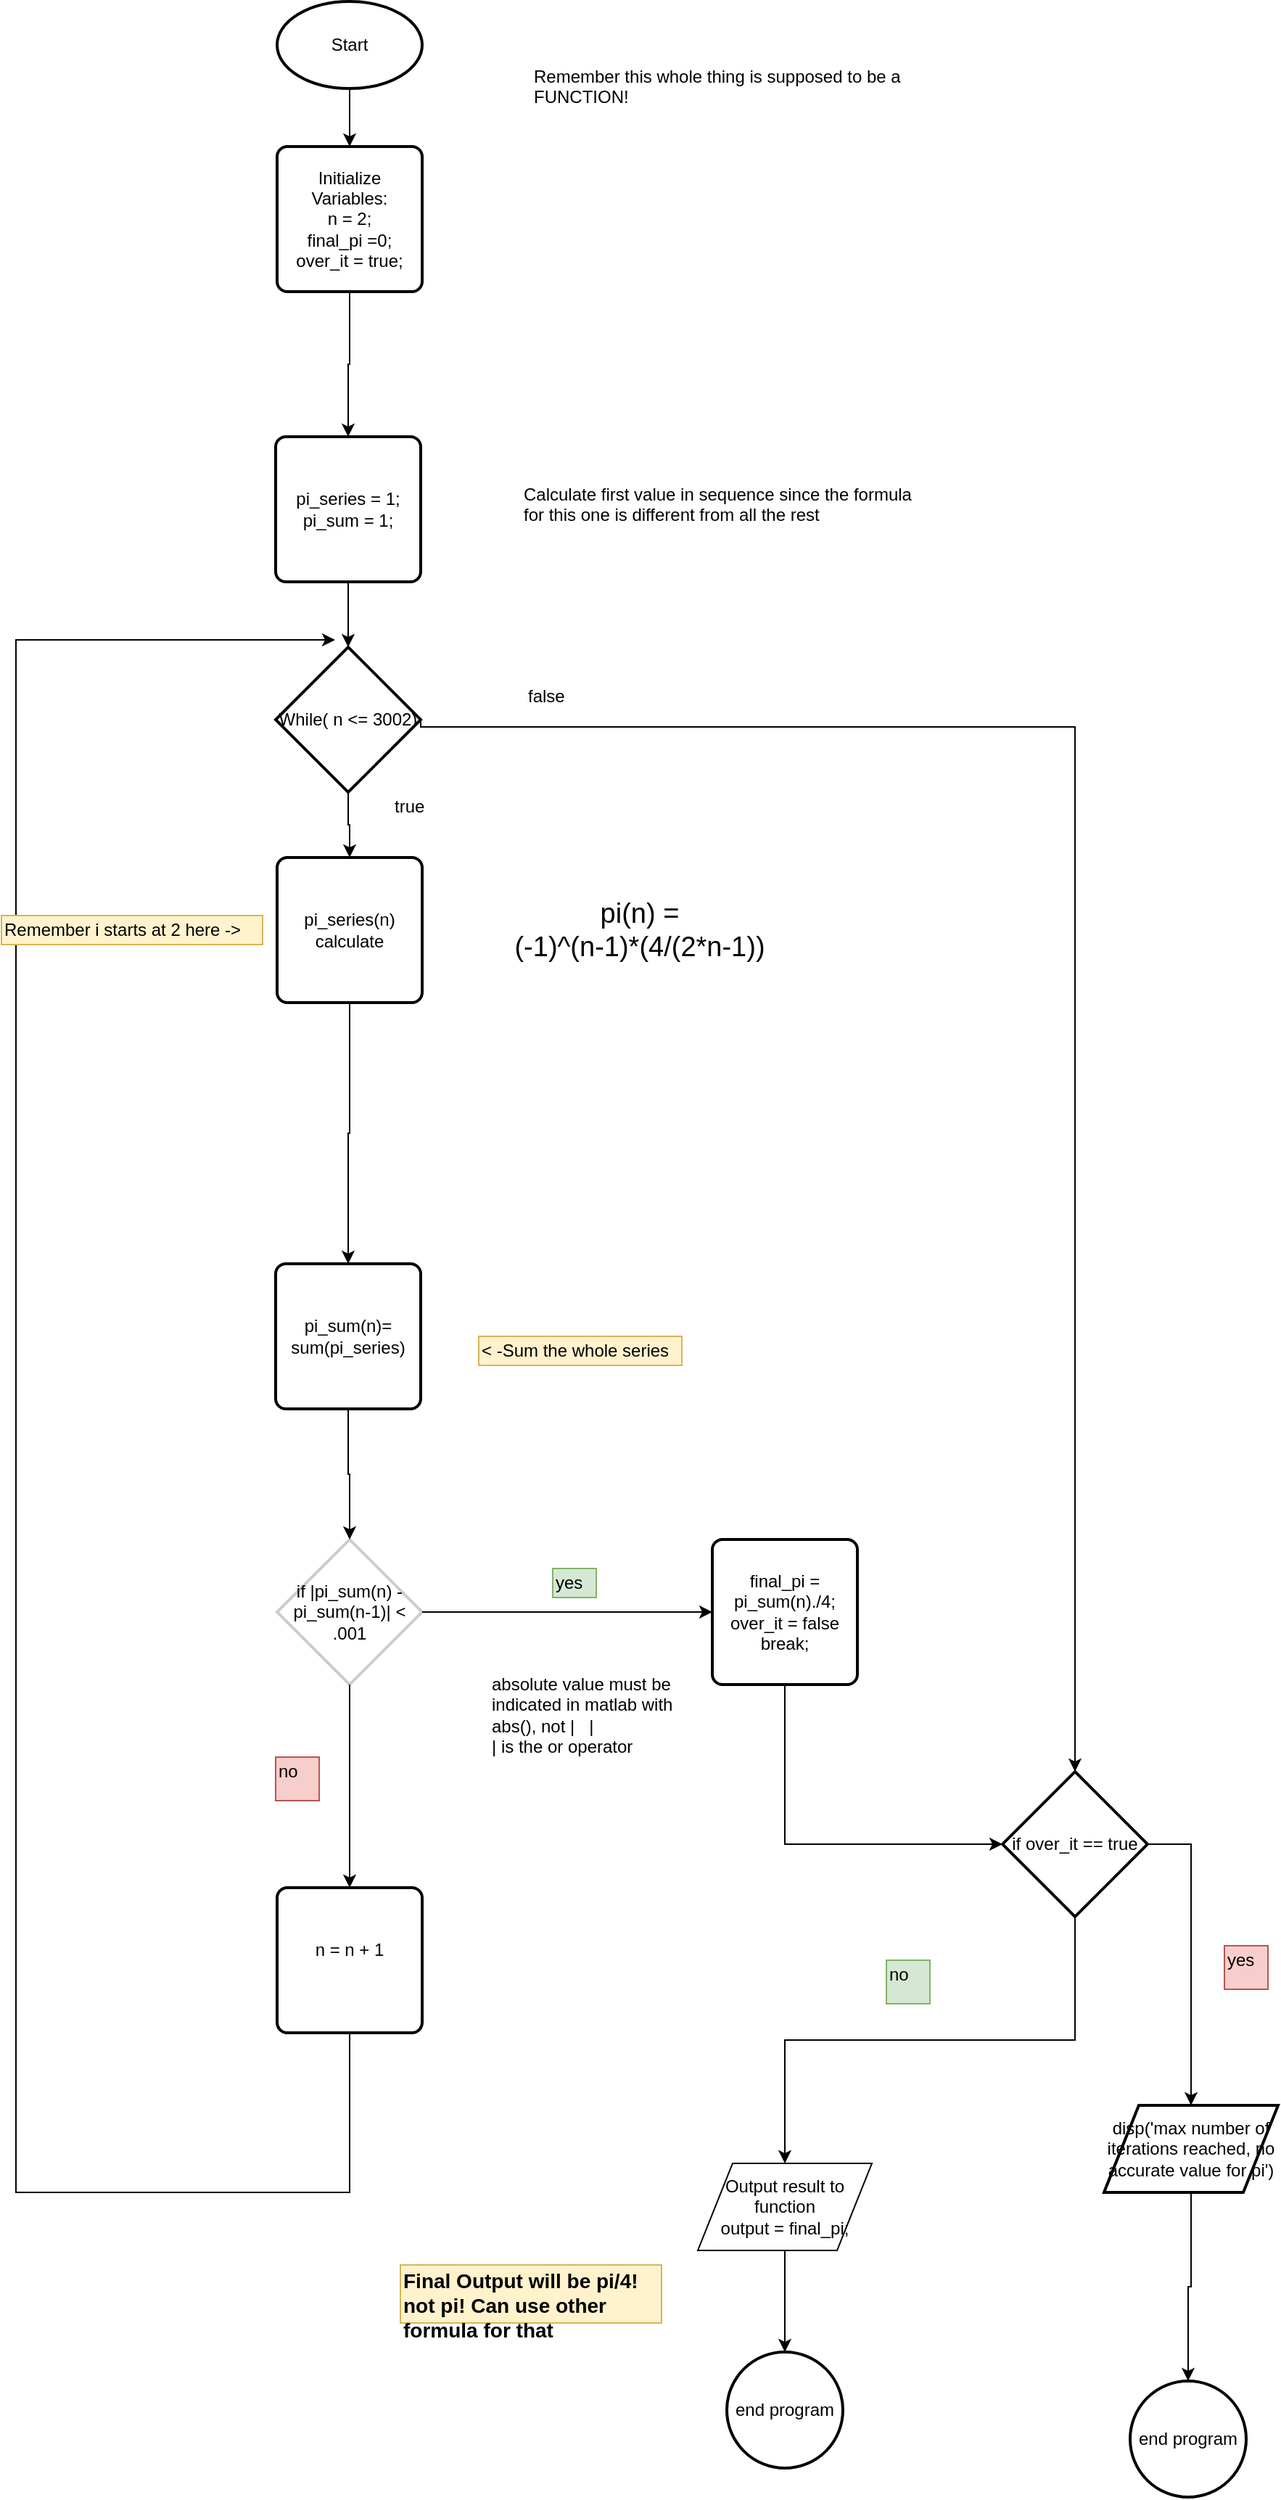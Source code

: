 <mxfile version="11.0.0" type="device"><diagram id="pcjcHNAb0DfY6d8vF9b9" name="Page-1"><mxGraphModel dx="2002" dy="861" grid="1" gridSize="10" guides="1" tooltips="1" connect="1" arrows="1" fold="1" page="1" pageScale="1" pageWidth="850" pageHeight="1100" math="0" shadow="0"><root><mxCell id="0"/><mxCell id="1" parent="0"/><mxCell id="hErEhF90ad2z71ty6o7O-20" style="edgeStyle=orthogonalEdgeStyle;rounded=0;orthogonalLoop=1;jettySize=auto;html=1;entryX=0.5;entryY=0;entryDx=0;entryDy=0;" parent="1" source="hErEhF90ad2z71ty6o7O-1" target="hErEhF90ad2z71ty6o7O-2" edge="1"><mxGeometry relative="1" as="geometry"/></mxCell><mxCell id="hErEhF90ad2z71ty6o7O-1" value="Start" style="strokeWidth=2;html=1;shape=mxgraph.flowchart.start_1;whiteSpace=wrap;" parent="1" vertex="1"><mxGeometry x="390" y="30" width="100" height="60" as="geometry"/></mxCell><mxCell id="hErEhF90ad2z71ty6o7O-8" value="" style="edgeStyle=orthogonalEdgeStyle;rounded=0;orthogonalLoop=1;jettySize=auto;html=1;entryX=0.5;entryY=0;entryDx=0;entryDy=0;entryPerimeter=0;exitX=0.5;exitY=1;exitDx=0;exitDy=0;" parent="1" source="hErEhF90ad2z71ty6o7O-39" target="hErEhF90ad2z71ty6o7O-10" edge="1"><mxGeometry relative="1" as="geometry"><mxPoint x="449" y="670" as="sourcePoint"/><mxPoint x="449" y="770" as="targetPoint"/></mxGeometry></mxCell><mxCell id="hErEhF90ad2z71ty6o7O-2" value="Initialize Variables: &lt;br&gt;&lt;div&gt;n = 2;&lt;/div&gt;&lt;div&gt;final_pi =0;&lt;/div&gt;&lt;div&gt;over_it = true;&lt;br&gt;&lt;/div&gt;" style="rounded=1;whiteSpace=wrap;html=1;absoluteArcSize=1;arcSize=14;strokeWidth=2;" parent="1" vertex="1"><mxGeometry x="390" y="130" width="100" height="100" as="geometry"/></mxCell><mxCell id="hErEhF90ad2z71ty6o7O-16" style="edgeStyle=orthogonalEdgeStyle;rounded=0;orthogonalLoop=1;jettySize=auto;html=1;" parent="1" source="hErEhF90ad2z71ty6o7O-6" edge="1"><mxGeometry relative="1" as="geometry"><mxPoint x="690" y="1140" as="targetPoint"/></mxGeometry></mxCell><mxCell id="NZcUR-6FWXpz8RN6UwAr-21" style="edgeStyle=orthogonalEdgeStyle;rounded=0;orthogonalLoop=1;jettySize=auto;html=1;exitX=0.5;exitY=1;exitDx=0;exitDy=0;exitPerimeter=0;entryX=0.5;entryY=0;entryDx=0;entryDy=0;" edge="1" parent="1" source="hErEhF90ad2z71ty6o7O-6" target="hErEhF90ad2z71ty6o7O-45"><mxGeometry relative="1" as="geometry"/></mxCell><mxCell id="hErEhF90ad2z71ty6o7O-6" value="if |pi_sum(n) - pi_sum(n-1)| &amp;lt; .001" style="strokeWidth=2;html=1;shape=mxgraph.flowchart.decision;whiteSpace=wrap;opacity=20;" parent="1" vertex="1"><mxGeometry x="390" y="1090" width="100" height="100" as="geometry"/></mxCell><mxCell id="NZcUR-6FWXpz8RN6UwAr-1" style="edgeStyle=orthogonalEdgeStyle;rounded=0;orthogonalLoop=1;jettySize=auto;html=1;exitX=0.5;exitY=1;exitDx=0;exitDy=0;exitPerimeter=0;entryX=0.5;entryY=0;entryDx=0;entryDy=0;" edge="1" parent="1" source="hErEhF90ad2z71ty6o7O-10" target="hErEhF90ad2z71ty6o7O-14"><mxGeometry relative="1" as="geometry"/></mxCell><mxCell id="NZcUR-6FWXpz8RN6UwAr-29" style="edgeStyle=orthogonalEdgeStyle;rounded=0;orthogonalLoop=1;jettySize=auto;html=1;exitX=1;exitY=0.5;exitDx=0;exitDy=0;exitPerimeter=0;" edge="1" parent="1" source="hErEhF90ad2z71ty6o7O-10" target="NZcUR-6FWXpz8RN6UwAr-39"><mxGeometry relative="1" as="geometry"><mxPoint x="940" y="1300" as="targetPoint"/><Array as="points"><mxPoint x="940" y="530"/></Array></mxGeometry></mxCell><mxCell id="hErEhF90ad2z71ty6o7O-10" value="While( n &amp;lt;= 3002)" style="strokeWidth=2;html=1;shape=mxgraph.flowchart.decision;whiteSpace=wrap;" parent="1" vertex="1"><mxGeometry x="389" y="475" width="100" height="100" as="geometry"/></mxCell><mxCell id="hErEhF90ad2z71ty6o7O-14" value="pi_series(n) calculate" style="rounded=1;whiteSpace=wrap;html=1;absoluteArcSize=1;arcSize=14;strokeWidth=2;" parent="1" vertex="1"><mxGeometry x="390" y="620" width="100" height="100" as="geometry"/></mxCell><mxCell id="hErEhF90ad2z71ty6o7O-17" value="&lt;div&gt;no&lt;/div&gt;&lt;div&gt;&lt;br&gt;&lt;/div&gt;" style="text;html=1;resizable=0;points=[];autosize=1;align=left;verticalAlign=top;spacingTop=-4;fillColor=#f8cecc;strokeColor=#b85450;" parent="1" vertex="1"><mxGeometry x="389" y="1240" width="30" height="30" as="geometry"/></mxCell><mxCell id="hErEhF90ad2z71ty6o7O-18" value="yes" style="text;html=1;resizable=0;points=[];autosize=1;align=left;verticalAlign=top;spacingTop=-4;fillColor=#d5e8d4;strokeColor=#82b366;" parent="1" vertex="1"><mxGeometry x="580" y="1110" width="30" height="20" as="geometry"/></mxCell><mxCell id="NZcUR-6FWXpz8RN6UwAr-40" style="edgeStyle=orthogonalEdgeStyle;rounded=0;orthogonalLoop=1;jettySize=auto;html=1;exitX=0.5;exitY=1;exitDx=0;exitDy=0;entryX=0;entryY=0.5;entryDx=0;entryDy=0;entryPerimeter=0;" edge="1" parent="1" source="hErEhF90ad2z71ty6o7O-19" target="NZcUR-6FWXpz8RN6UwAr-39"><mxGeometry relative="1" as="geometry"/></mxCell><mxCell id="hErEhF90ad2z71ty6o7O-19" value="&lt;div&gt;final_pi = pi_sum(n)./4;&lt;/div&gt;&lt;div&gt;over_it = false&lt;br&gt;&lt;/div&gt;&lt;div&gt;break;&lt;br&gt;&lt;/div&gt;" style="rounded=1;whiteSpace=wrap;html=1;absoluteArcSize=1;arcSize=14;strokeWidth=2;" parent="1" vertex="1"><mxGeometry x="690" y="1090" width="100" height="100" as="geometry"/></mxCell><mxCell id="hErEhF90ad2z71ty6o7O-38" value="&lt;font style=&quot;font-size: 19px&quot;&gt;pi(n) =&lt;br&gt;(-1)^(n-1)*(4/(2*n-1)) &lt;br&gt;&lt;/font&gt;" style="text;html=1;strokeColor=none;fillColor=none;align=center;verticalAlign=middle;whiteSpace=wrap;rounded=0;" parent="1" vertex="1"><mxGeometry x="500" y="620" width="280" height="100" as="geometry"/></mxCell><mxCell id="hErEhF90ad2z71ty6o7O-40" style="edgeStyle=orthogonalEdgeStyle;rounded=0;orthogonalLoop=1;jettySize=auto;html=1;exitX=0.5;exitY=1;exitDx=0;exitDy=0;entryX=0.5;entryY=0;entryDx=0;entryDy=0;" parent="1" source="hErEhF90ad2z71ty6o7O-2" target="hErEhF90ad2z71ty6o7O-39" edge="1"><mxGeometry relative="1" as="geometry"/></mxCell><mxCell id="hErEhF90ad2z71ty6o7O-39" value="&lt;div&gt;pi_series = 1;&lt;/div&gt;&lt;div&gt;pi_sum = 1;&lt;br&gt;&lt;/div&gt;" style="rounded=1;whiteSpace=wrap;html=1;absoluteArcSize=1;arcSize=14;strokeWidth=2;" parent="1" vertex="1"><mxGeometry x="389" y="330" width="100" height="100" as="geometry"/></mxCell><mxCell id="NZcUR-6FWXpz8RN6UwAr-22" style="edgeStyle=orthogonalEdgeStyle;rounded=0;orthogonalLoop=1;jettySize=auto;html=1;exitX=0.5;exitY=1;exitDx=0;exitDy=0;" edge="1" parent="1" source="hErEhF90ad2z71ty6o7O-45"><mxGeometry relative="1" as="geometry"><mxPoint x="430" y="470" as="targetPoint"/><Array as="points"><mxPoint x="440" y="1540"/><mxPoint x="210" y="1540"/><mxPoint x="210" y="470"/></Array></mxGeometry></mxCell><mxCell id="hErEhF90ad2z71ty6o7O-45" value="&lt;div&gt;&lt;br&gt;&lt;/div&gt;&lt;div&gt;n = n + 1&lt;/div&gt;&lt;div&gt;&lt;br&gt;&lt;/div&gt;&lt;div&gt;&lt;br&gt;&lt;/div&gt;" style="rounded=1;whiteSpace=wrap;html=1;absoluteArcSize=1;arcSize=14;strokeWidth=2;" parent="1" vertex="1"><mxGeometry x="390" y="1330" width="100" height="100" as="geometry"/></mxCell><mxCell id="hErEhF90ad2z71ty6o7O-46" value="Calculate first value in sequence since the formula&lt;br&gt;for this one is different from all the rest" style="text;html=1;resizable=0;points=[];autosize=1;align=left;verticalAlign=top;spacingTop=-4;" parent="1" vertex="1"><mxGeometry x="558" y="360" width="280" height="30" as="geometry"/></mxCell><mxCell id="NZcUR-6FWXpz8RN6UwAr-3" value="Remember i starts at 2 here -&amp;gt;" style="text;html=1;resizable=0;points=[];autosize=1;align=left;verticalAlign=top;spacingTop=-4;fillColor=#fff2cc;strokeColor=#d6b656;" vertex="1" parent="1"><mxGeometry x="200" y="660" width="180" height="20" as="geometry"/></mxCell><mxCell id="NZcUR-6FWXpz8RN6UwAr-37" style="edgeStyle=orthogonalEdgeStyle;rounded=0;orthogonalLoop=1;jettySize=auto;html=1;exitX=0.5;exitY=1;exitDx=0;exitDy=0;" edge="1" parent="1" source="NZcUR-6FWXpz8RN6UwAr-7"><mxGeometry relative="1" as="geometry"><mxPoint x="740" y="1650" as="targetPoint"/></mxGeometry></mxCell><mxCell id="NZcUR-6FWXpz8RN6UwAr-7" value="&lt;div&gt;Output result to function&lt;/div&gt;&lt;div&gt;output = final_pi;&lt;br&gt;&lt;/div&gt;" style="shape=parallelogram;perimeter=parallelogramPerimeter;whiteSpace=wrap;html=1;" vertex="1" parent="1"><mxGeometry x="680" y="1520" width="120" height="60" as="geometry"/></mxCell><mxCell id="NZcUR-6FWXpz8RN6UwAr-20" style="edgeStyle=orthogonalEdgeStyle;rounded=0;orthogonalLoop=1;jettySize=auto;html=1;exitX=0.5;exitY=1;exitDx=0;exitDy=0;entryX=0.5;entryY=0;entryDx=0;entryDy=0;entryPerimeter=0;" edge="1" parent="1" source="NZcUR-6FWXpz8RN6UwAr-8" target="hErEhF90ad2z71ty6o7O-6"><mxGeometry relative="1" as="geometry"/></mxCell><mxCell id="NZcUR-6FWXpz8RN6UwAr-8" value="pi_sum(n)= sum(pi_series)" style="rounded=1;whiteSpace=wrap;html=1;absoluteArcSize=1;arcSize=14;strokeWidth=2;" vertex="1" parent="1"><mxGeometry x="389" y="900" width="100" height="100" as="geometry"/></mxCell><mxCell id="NZcUR-6FWXpz8RN6UwAr-9" style="edgeStyle=orthogonalEdgeStyle;rounded=0;orthogonalLoop=1;jettySize=auto;html=1;exitX=0.5;exitY=1;exitDx=0;exitDy=0;entryX=0.5;entryY=0;entryDx=0;entryDy=0;" edge="1" parent="1" source="hErEhF90ad2z71ty6o7O-14" target="NZcUR-6FWXpz8RN6UwAr-8"><mxGeometry relative="1" as="geometry"><mxPoint x="439" y="835" as="sourcePoint"/><mxPoint x="439" y="1065" as="targetPoint"/></mxGeometry></mxCell><mxCell id="NZcUR-6FWXpz8RN6UwAr-10" value="&amp;lt; -Sum the whole series" style="text;html=1;resizable=0;points=[];autosize=1;align=left;verticalAlign=top;spacingTop=-4;fillColor=#fff2cc;strokeColor=#d6b656;" vertex="1" parent="1"><mxGeometry x="529" y="950" width="140" height="20" as="geometry"/></mxCell><mxCell id="NZcUR-6FWXpz8RN6UwAr-23" value="&lt;div&gt;Remember this whole thing is supposed to be a &lt;br&gt;&lt;/div&gt;&lt;div&gt;FUNCTION! &lt;br&gt;&lt;/div&gt;" style="text;html=1;resizable=0;points=[];autosize=1;align=left;verticalAlign=top;spacingTop=-4;" vertex="1" parent="1"><mxGeometry x="565" y="72" width="260" height="30" as="geometry"/></mxCell><mxCell id="NZcUR-6FWXpz8RN6UwAr-24" value="&lt;div&gt;absolute value must be &lt;br&gt;&lt;/div&gt;&lt;div&gt;indicated in matlab with&lt;/div&gt;&lt;div&gt;abs(), not |&amp;nbsp;&amp;nbsp; |&lt;/div&gt;&lt;div&gt;| is the or operator&lt;br&gt;&lt;/div&gt;" style="text;html=1;resizable=0;points=[];autosize=1;align=left;verticalAlign=top;spacingTop=-4;" vertex="1" parent="1"><mxGeometry x="536" y="1180" width="140" height="60" as="geometry"/></mxCell><mxCell id="NZcUR-6FWXpz8RN6UwAr-26" value="&lt;div&gt;true&lt;/div&gt;&lt;div&gt;&lt;br&gt;&lt;/div&gt;" style="text;html=1;resizable=0;points=[];autosize=1;align=left;verticalAlign=top;spacingTop=-4;" vertex="1" parent="1"><mxGeometry x="469" y="575" width="40" height="30" as="geometry"/></mxCell><mxCell id="NZcUR-6FWXpz8RN6UwAr-30" value="false" style="text;html=1;resizable=0;points=[];autosize=1;align=left;verticalAlign=top;spacingTop=-4;" vertex="1" parent="1"><mxGeometry x="561" y="499" width="40" height="20" as="geometry"/></mxCell><mxCell id="NZcUR-6FWXpz8RN6UwAr-41" style="edgeStyle=orthogonalEdgeStyle;rounded=0;orthogonalLoop=1;jettySize=auto;html=1;exitX=0.5;exitY=1;exitDx=0;exitDy=0;exitPerimeter=0;entryX=0.5;entryY=0;entryDx=0;entryDy=0;" edge="1" parent="1" source="NZcUR-6FWXpz8RN6UwAr-39" target="NZcUR-6FWXpz8RN6UwAr-7"><mxGeometry relative="1" as="geometry"/></mxCell><mxCell id="NZcUR-6FWXpz8RN6UwAr-46" style="edgeStyle=orthogonalEdgeStyle;rounded=0;orthogonalLoop=1;jettySize=auto;html=1;exitX=1;exitY=0.5;exitDx=0;exitDy=0;exitPerimeter=0;entryX=0.5;entryY=0;entryDx=0;entryDy=0;" edge="1" parent="1" source="NZcUR-6FWXpz8RN6UwAr-39" target="NZcUR-6FWXpz8RN6UwAr-45"><mxGeometry relative="1" as="geometry"/></mxCell><mxCell id="NZcUR-6FWXpz8RN6UwAr-39" value="if over_it == true" style="strokeWidth=2;html=1;shape=mxgraph.flowchart.decision;whiteSpace=wrap;" vertex="1" parent="1"><mxGeometry x="890" y="1250" width="100" height="100" as="geometry"/></mxCell><mxCell id="NZcUR-6FWXpz8RN6UwAr-42" value="&lt;div&gt;no&lt;/div&gt;&lt;div&gt;&lt;br&gt;&lt;/div&gt;" style="text;html=1;resizable=0;points=[];autosize=1;align=left;verticalAlign=top;spacingTop=-4;fillColor=#d5e8d4;strokeColor=#82b366;" vertex="1" parent="1"><mxGeometry x="810" y="1380" width="30" height="30" as="geometry"/></mxCell><mxCell id="NZcUR-6FWXpz8RN6UwAr-43" value="end program" style="ellipse;whiteSpace=wrap;html=1;aspect=fixed;strokeWidth=2;" vertex="1" parent="1"><mxGeometry x="700" y="1650" width="80" height="80" as="geometry"/></mxCell><mxCell id="NZcUR-6FWXpz8RN6UwAr-51" style="edgeStyle=orthogonalEdgeStyle;rounded=0;orthogonalLoop=1;jettySize=auto;html=1;exitX=0.5;exitY=1;exitDx=0;exitDy=0;entryX=0.5;entryY=0;entryDx=0;entryDy=0;" edge="1" parent="1" source="NZcUR-6FWXpz8RN6UwAr-45" target="NZcUR-6FWXpz8RN6UwAr-50"><mxGeometry relative="1" as="geometry"/></mxCell><mxCell id="NZcUR-6FWXpz8RN6UwAr-45" value="disp('max number of iterations reached, no accurate value for pi')" style="shape=parallelogram;perimeter=parallelogramPerimeter;whiteSpace=wrap;html=1;strokeWidth=2;" vertex="1" parent="1"><mxGeometry x="960" y="1480" width="120" height="60" as="geometry"/></mxCell><mxCell id="NZcUR-6FWXpz8RN6UwAr-47" value="&lt;div&gt;yes&lt;/div&gt;&lt;div&gt;&lt;br&gt;&lt;/div&gt;" style="text;html=1;resizable=0;points=[];autosize=1;align=left;verticalAlign=top;spacingTop=-4;fillColor=#f8cecc;strokeColor=#b85450;" vertex="1" parent="1"><mxGeometry x="1043" y="1370" width="30" height="30" as="geometry"/></mxCell><mxCell id="NZcUR-6FWXpz8RN6UwAr-50" value="end program" style="ellipse;whiteSpace=wrap;html=1;aspect=fixed;strokeWidth=2;" vertex="1" parent="1"><mxGeometry x="978" y="1670" width="80" height="80" as="geometry"/></mxCell><mxCell id="NZcUR-6FWXpz8RN6UwAr-52" value="&lt;div style=&quot;font-size: 14px&quot;&gt;&lt;font style=&quot;font-size: 14px&quot;&gt;&lt;b&gt;Final Output will be pi/4! &lt;br&gt;&lt;/b&gt;&lt;/font&gt;&lt;/div&gt;&lt;div style=&quot;font-size: 14px&quot;&gt;&lt;font style=&quot;font-size: 14px&quot;&gt;&lt;b&gt;not pi! Can use other &lt;br&gt;&lt;/b&gt;&lt;/font&gt;&lt;/div&gt;&lt;div style=&quot;font-size: 14px&quot;&gt;&lt;font style=&quot;font-size: 14px&quot;&gt;&lt;b&gt;formula for that&lt;br&gt;&lt;/b&gt;&lt;/font&gt;&lt;/div&gt;" style="text;html=1;resizable=0;points=[];autosize=1;align=left;verticalAlign=top;spacingTop=-4;fillColor=#fff2cc;strokeColor=#d6b656;" vertex="1" parent="1"><mxGeometry x="475" y="1590" width="180" height="40" as="geometry"/></mxCell></root></mxGraphModel></diagram></mxfile>